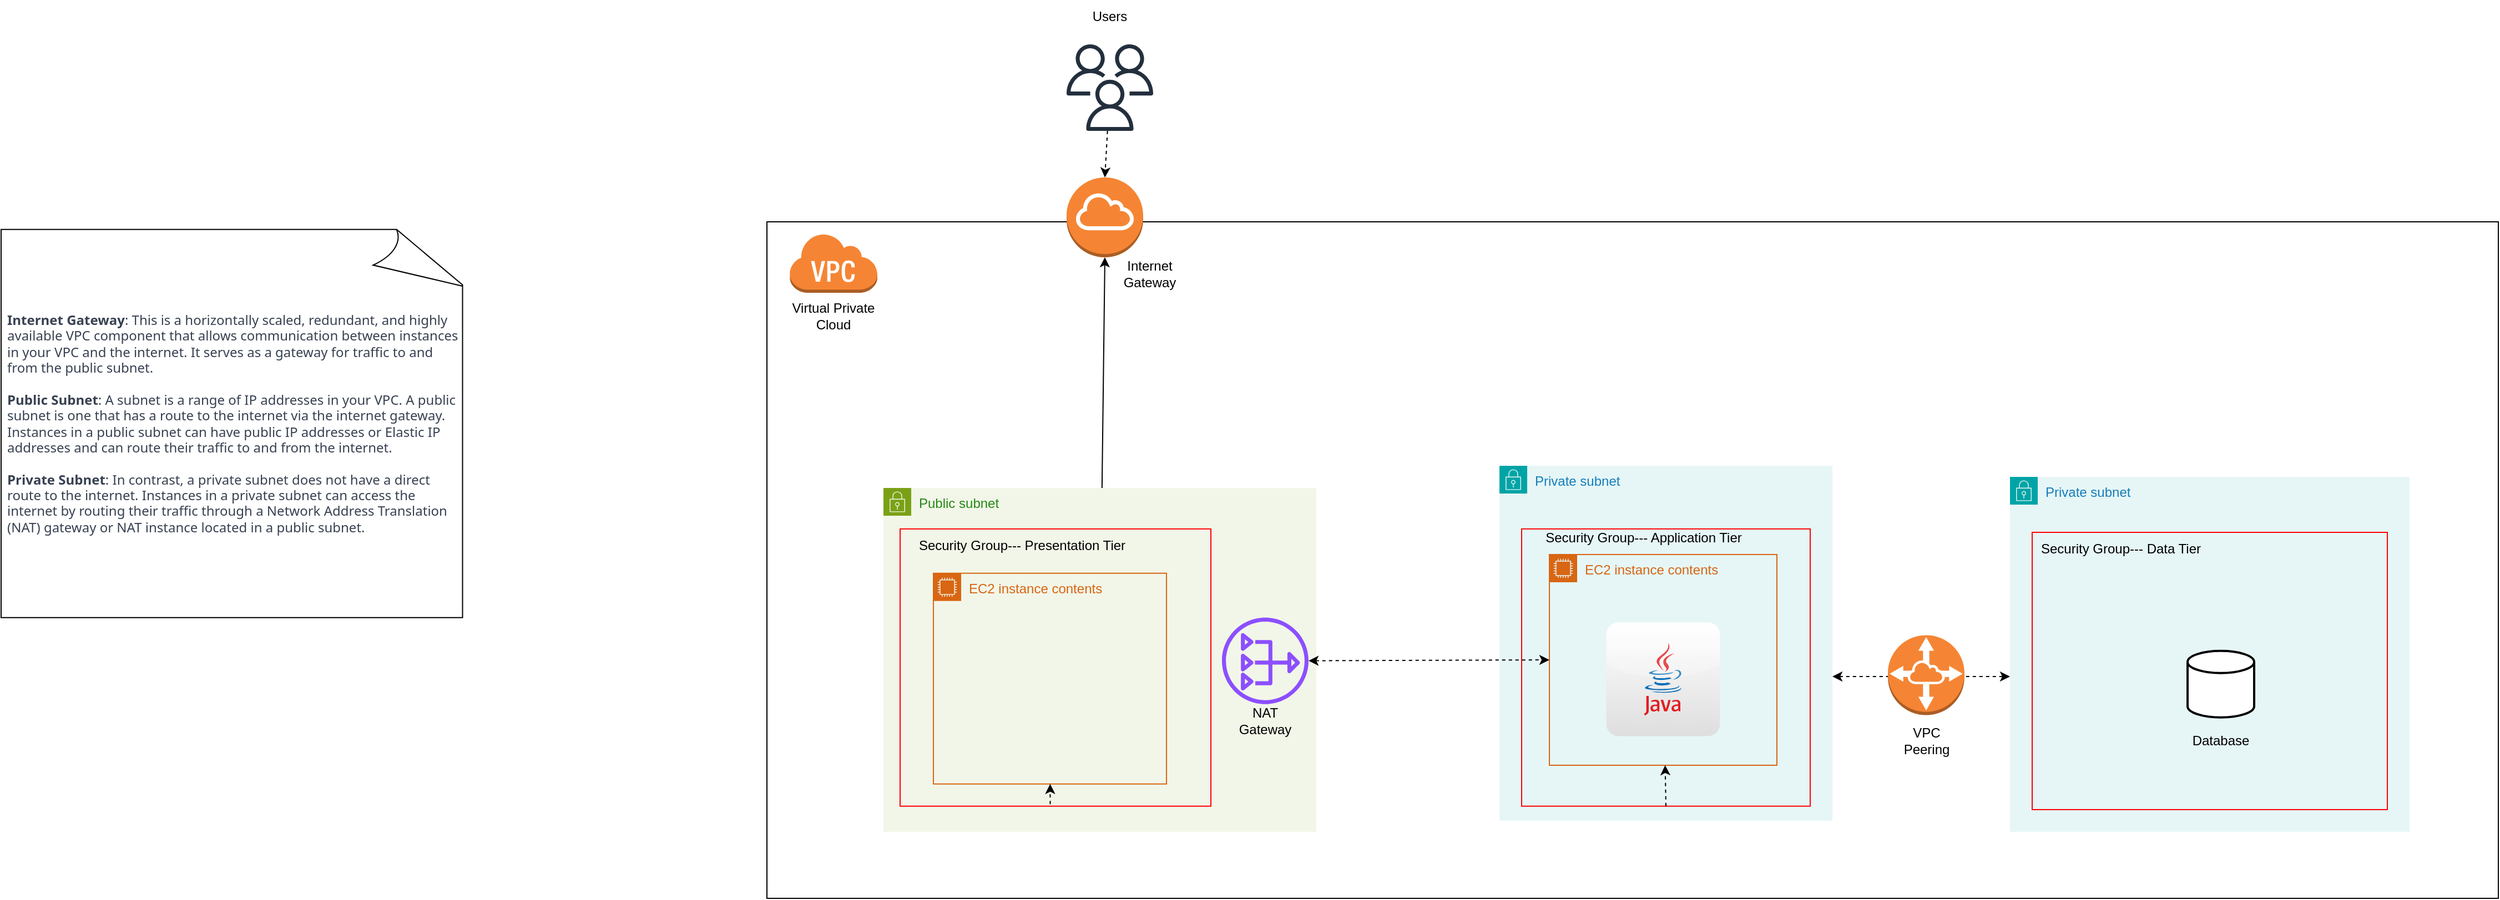 <mxfile version="22.1.18" type="github">
  <diagram name="Page-1" id="qqorXCVs3a32yeheOMzr">
    <mxGraphModel dx="1784" dy="1585" grid="1" gridSize="10" guides="1" tooltips="1" connect="1" arrows="1" fold="1" page="1" pageScale="1" pageWidth="850" pageHeight="1100" math="0" shadow="0">
      <root>
        <mxCell id="0" />
        <mxCell id="1" parent="0" />
        <mxCell id="fs41HLDZYKL0EclpAK-L-1" value="" style="rounded=0;whiteSpace=wrap;html=1;" vertex="1" parent="1">
          <mxGeometry x="-110" y="-170" width="1560" height="610" as="geometry" />
        </mxCell>
        <mxCell id="fs41HLDZYKL0EclpAK-L-6" value="" style="group" vertex="1" connectable="0" parent="1">
          <mxGeometry x="-90" y="-160" width="80.25" height="90" as="geometry" />
        </mxCell>
        <mxCell id="fs41HLDZYKL0EclpAK-L-4" value="" style="outlineConnect=0;dashed=0;verticalLabelPosition=bottom;verticalAlign=top;align=center;html=1;shape=mxgraph.aws3.virtual_private_cloud;fillColor=#F58534;gradientColor=none;" vertex="1" parent="fs41HLDZYKL0EclpAK-L-6">
          <mxGeometry width="79.5" height="54" as="geometry" />
        </mxCell>
        <mxCell id="fs41HLDZYKL0EclpAK-L-5" value="Virtual Private Cloud" style="text;html=1;strokeColor=none;fillColor=none;align=center;verticalAlign=middle;whiteSpace=wrap;rounded=0;" vertex="1" parent="fs41HLDZYKL0EclpAK-L-6">
          <mxGeometry y="60" width="80.25" height="30" as="geometry" />
        </mxCell>
        <mxCell id="fs41HLDZYKL0EclpAK-L-53" value="" style="endArrow=classic;startArrow=classic;html=1;rounded=0;dashed=1;" edge="1" parent="1">
          <mxGeometry width="50" height="50" relative="1" as="geometry">
            <mxPoint x="850" y="240" as="sourcePoint" />
            <mxPoint x="1010" y="240" as="targetPoint" />
          </mxGeometry>
        </mxCell>
        <mxCell id="fs41HLDZYKL0EclpAK-L-8" value="Public subnet" style="points=[[0,0],[0.25,0],[0.5,0],[0.75,0],[1,0],[1,0.25],[1,0.5],[1,0.75],[1,1],[0.75,1],[0.5,1],[0.25,1],[0,1],[0,0.75],[0,0.5],[0,0.25]];outlineConnect=0;gradientColor=none;html=1;whiteSpace=wrap;fontSize=12;fontStyle=0;container=0;pointerEvents=0;collapsible=0;recursiveResize=0;shape=mxgraph.aws4.group;grIcon=mxgraph.aws4.group_security_group;grStroke=0;strokeColor=#7AA116;fillColor=#F2F6E8;verticalAlign=top;align=left;spacingLeft=30;fontColor=#248814;dashed=0;" vertex="1" parent="1">
          <mxGeometry x="-5" y="70" width="390" height="310" as="geometry" />
        </mxCell>
        <mxCell id="fs41HLDZYKL0EclpAK-L-11" value="" style="rounded=0;whiteSpace=wrap;html=1;fillColor=none;container=0;strokeColor=#ff0000;" vertex="1" parent="1">
          <mxGeometry x="10" y="106.9" width="280" height="250" as="geometry" />
        </mxCell>
        <mxCell id="fs41HLDZYKL0EclpAK-L-12" value="Security Group--- Presentation Tier" style="text;html=1;strokeColor=none;fillColor=none;align=center;verticalAlign=middle;whiteSpace=wrap;rounded=0;container=0;" vertex="1" parent="1">
          <mxGeometry x="10" y="106.9" width="220" height="30" as="geometry" />
        </mxCell>
        <mxCell id="fs41HLDZYKL0EclpAK-L-17" value="" style="shape=image;html=1;verticalAlign=top;verticalLabelPosition=bottom;labelBackgroundColor=#ffffff;imageAspect=0;aspect=fixed;image=https://cdn2.iconfinder.com/data/icons/boxicons-solid-vol-2/24/bxs-file-html-128.png;container=0;" vertex="1" parent="1">
          <mxGeometry x="81" y="174.8" width="128" height="128" as="geometry" />
        </mxCell>
        <mxCell id="fs41HLDZYKL0EclpAK-L-16" value="EC2 instance contents" style="points=[[0,0],[0.25,0],[0.5,0],[0.75,0],[1,0],[1,0.25],[1,0.5],[1,0.75],[1,1],[0.75,1],[0.5,1],[0.25,1],[0,1],[0,0.75],[0,0.5],[0,0.25]];outlineConnect=0;gradientColor=none;html=1;whiteSpace=wrap;fontSize=12;fontStyle=0;container=0;pointerEvents=0;collapsible=0;recursiveResize=0;shape=mxgraph.aws4.group;grIcon=mxgraph.aws4.group_ec2_instance_contents;strokeColor=#D86613;fillColor=none;verticalAlign=top;align=left;spacingLeft=30;fontColor=#D86613;dashed=0;" vertex="1" parent="1">
          <mxGeometry x="40" y="146.9" width="210" height="190" as="geometry" />
        </mxCell>
        <mxCell id="fs41HLDZYKL0EclpAK-L-9" value="Private subnet" style="points=[[0,0],[0.25,0],[0.5,0],[0.75,0],[1,0],[1,0.25],[1,0.5],[1,0.75],[1,1],[0.75,1],[0.5,1],[0.25,1],[0,1],[0,0.75],[0,0.5],[0,0.25]];outlineConnect=0;gradientColor=none;html=1;whiteSpace=wrap;fontSize=12;fontStyle=0;container=0;pointerEvents=0;collapsible=0;recursiveResize=0;shape=mxgraph.aws4.group;grIcon=mxgraph.aws4.group_security_group;grStroke=0;strokeColor=#00A4A6;fillColor=#E6F6F7;verticalAlign=top;align=left;spacingLeft=30;fontColor=#147EBA;dashed=0;" vertex="1" parent="1">
          <mxGeometry x="550" y="50" width="300" height="320" as="geometry" />
        </mxCell>
        <mxCell id="fs41HLDZYKL0EclpAK-L-13" value="Security Group--- Application Tier" style="text;html=1;strokeColor=none;fillColor=none;align=center;verticalAlign=middle;whiteSpace=wrap;rounded=0;" vertex="1" parent="1">
          <mxGeometry x="570" y="100" width="220" height="30" as="geometry" />
        </mxCell>
        <mxCell id="fs41HLDZYKL0EclpAK-L-26" value="" style="rounded=0;whiteSpace=wrap;html=1;fillColor=none;strokeColor=#ff0000;" vertex="1" parent="1">
          <mxGeometry x="570" y="106.9" width="260" height="250" as="geometry" />
        </mxCell>
        <mxCell id="fs41HLDZYKL0EclpAK-L-23" value="EC2 instance contents" style="points=[[0,0],[0.25,0],[0.5,0],[0.75,0],[1,0],[1,0.25],[1,0.5],[1,0.75],[1,1],[0.75,1],[0.5,1],[0.25,1],[0,1],[0,0.75],[0,0.5],[0,0.25]];outlineConnect=0;gradientColor=none;html=1;whiteSpace=wrap;fontSize=12;fontStyle=0;container=1;pointerEvents=0;collapsible=0;recursiveResize=0;shape=mxgraph.aws4.group;grIcon=mxgraph.aws4.group_ec2_instance_contents;strokeColor=#D86613;fillColor=none;verticalAlign=top;align=left;spacingLeft=30;fontColor=#D86613;dashed=0;" vertex="1" parent="1">
          <mxGeometry x="595" y="130" width="205" height="190" as="geometry" />
        </mxCell>
        <mxCell id="fs41HLDZYKL0EclpAK-L-18" value="" style="dashed=0;outlineConnect=0;html=1;align=center;labelPosition=center;verticalLabelPosition=bottom;verticalAlign=top;shape=mxgraph.webicons.java;gradientColor=#DFDEDE" vertex="1" parent="fs41HLDZYKL0EclpAK-L-23">
          <mxGeometry x="51.3" y="61.3" width="102.4" height="102.4" as="geometry" />
        </mxCell>
        <mxCell id="fs41HLDZYKL0EclpAK-L-10" value="Private subnet" style="points=[[0,0],[0.25,0],[0.5,0],[0.75,0],[1,0],[1,0.25],[1,0.5],[1,0.75],[1,1],[0.75,1],[0.5,1],[0.25,1],[0,1],[0,0.75],[0,0.5],[0,0.25]];outlineConnect=0;gradientColor=none;html=1;whiteSpace=wrap;fontSize=12;fontStyle=0;container=0;pointerEvents=0;collapsible=0;recursiveResize=0;shape=mxgraph.aws4.group;grIcon=mxgraph.aws4.group_security_group;grStroke=0;strokeColor=#00A4A6;fillColor=#E6F6F7;verticalAlign=top;align=left;spacingLeft=30;fontColor=#147EBA;dashed=0;" vertex="1" parent="1">
          <mxGeometry x="1010" y="60" width="360" height="320" as="geometry" />
        </mxCell>
        <mxCell id="fs41HLDZYKL0EclpAK-L-15" value="Security Group--- Data Tier" style="text;html=1;strokeColor=none;fillColor=none;align=center;verticalAlign=middle;whiteSpace=wrap;rounded=0;" vertex="1" parent="1">
          <mxGeometry x="1000" y="110" width="220" height="30" as="geometry" />
        </mxCell>
        <mxCell id="fs41HLDZYKL0EclpAK-L-29" value="" style="rounded=0;whiteSpace=wrap;html=1;fillColor=none;strokeColor=#ff0000;" vertex="1" parent="1">
          <mxGeometry x="1030" y="110" width="320" height="250" as="geometry" />
        </mxCell>
        <mxCell id="fs41HLDZYKL0EclpAK-L-21" value="" style="group" vertex="1" connectable="0" parent="1">
          <mxGeometry x="1170" y="216.9" width="60" height="96.2" as="geometry" />
        </mxCell>
        <mxCell id="fs41HLDZYKL0EclpAK-L-19" value="" style="strokeWidth=2;html=1;shape=mxgraph.flowchart.database;whiteSpace=wrap;" vertex="1" parent="fs41HLDZYKL0EclpAK-L-21">
          <mxGeometry width="60" height="60" as="geometry" />
        </mxCell>
        <mxCell id="fs41HLDZYKL0EclpAK-L-20" value="Database" style="text;html=1;strokeColor=none;fillColor=none;align=center;verticalAlign=middle;whiteSpace=wrap;rounded=0;" vertex="1" parent="fs41HLDZYKL0EclpAK-L-21">
          <mxGeometry y="66.2" width="60" height="30" as="geometry" />
        </mxCell>
        <mxCell id="fs41HLDZYKL0EclpAK-L-55" value="" style="endArrow=classic;html=1;rounded=0;dashed=1;exitX=0.483;exitY=0.993;exitDx=0;exitDy=0;exitPerimeter=0;" edge="1" parent="1" source="fs41HLDZYKL0EclpAK-L-11" target="fs41HLDZYKL0EclpAK-L-16">
          <mxGeometry width="50" height="50" relative="1" as="geometry">
            <mxPoint x="179.5" y="350" as="sourcePoint" />
            <mxPoint x="229.5" y="300" as="targetPoint" />
          </mxGeometry>
        </mxCell>
        <mxCell id="fs41HLDZYKL0EclpAK-L-56" value="" style="endArrow=classic;html=1;rounded=0;exitX=0.5;exitY=1;exitDx=0;exitDy=0;dashed=1;" edge="1" parent="1" source="fs41HLDZYKL0EclpAK-L-26" target="fs41HLDZYKL0EclpAK-L-23">
          <mxGeometry width="50" height="50" relative="1" as="geometry">
            <mxPoint x="700" y="310" as="sourcePoint" />
            <mxPoint x="750" y="260" as="targetPoint" />
          </mxGeometry>
        </mxCell>
        <mxCell id="fs41HLDZYKL0EclpAK-L-61" value="&lt;ol style=&quot;border: 0px solid rgb(217, 217, 227); box-sizing: border-box; --tw-border-spacing-x: 0; --tw-border-spacing-y: 0; --tw-translate-x: 0; --tw-translate-y: 0; --tw-rotate: 0; --tw-skew-x: 0; --tw-skew-y: 0; --tw-scale-x: 1; --tw-scale-y: 1; --tw-pan-x: ; --tw-pan-y: ; --tw-pinch-zoom: ; --tw-scroll-snap-strictness: proximity; --tw-gradient-from-position: ; --tw-gradient-via-position: ; --tw-gradient-to-position: ; --tw-ordinal: ; --tw-slashed-zero: ; --tw-numeric-figure: ; --tw-numeric-spacing: ; --tw-numeric-fraction: ; --tw-ring-inset: ; --tw-ring-offset-width: 0px; --tw-ring-offset-color: #fff; --tw-ring-color: rgba(69,89,164,.5); --tw-ring-offset-shadow: 0 0 transparent; --tw-ring-shadow: 0 0 transparent; --tw-shadow: 0 0 transparent; --tw-shadow-colored: 0 0 transparent; --tw-blur: ; --tw-brightness: ; --tw-contrast: ; --tw-grayscale: ; --tw-hue-rotate: ; --tw-invert: ; --tw-saturate: ; --tw-sepia: ; --tw-drop-shadow: ; --tw-backdrop-blur: ; --tw-backdrop-brightness: ; --tw-backdrop-contrast: ; --tw-backdrop-grayscale: ; --tw-backdrop-hue-rotate: ; --tw-backdrop-invert: ; --tw-backdrop-opacity: ; --tw-backdrop-saturate: ; --tw-backdrop-sepia: ; list-style: none; margin: 1.25em 0px; padding: 0px; counter-reset: list-number 0; display: flex; flex-direction: column; text-align: start;&quot;&gt;&lt;li style=&quot;border: 0px solid rgb(217, 217, 227); box-sizing: border-box; --tw-border-spacing-x: 0; --tw-border-spacing-y: 0; --tw-translate-x: 0; --tw-translate-y: 0; --tw-rotate: 0; --tw-skew-x: 0; --tw-skew-y: 0; --tw-scale-x: 1; --tw-scale-y: 1; --tw-pan-x: ; --tw-pan-y: ; --tw-pinch-zoom: ; --tw-scroll-snap-strictness: proximity; --tw-gradient-from-position: ; --tw-gradient-via-position: ; --tw-gradient-to-position: ; --tw-ordinal: ; --tw-slashed-zero: ; --tw-numeric-figure: ; --tw-numeric-spacing: ; --tw-numeric-fraction: ; --tw-ring-inset: ; --tw-ring-offset-width: 0px; --tw-ring-offset-color: #fff; --tw-ring-color: rgba(69,89,164,.5); --tw-ring-offset-shadow: 0 0 transparent; --tw-ring-shadow: 0 0 transparent; --tw-shadow: 0 0 transparent; --tw-shadow-colored: 0 0 transparent; --tw-blur: ; --tw-brightness: ; --tw-contrast: ; --tw-grayscale: ; --tw-hue-rotate: ; --tw-invert: ; --tw-saturate: ; --tw-sepia: ; --tw-drop-shadow: ; --tw-backdrop-blur: ; --tw-backdrop-brightness: ; --tw-backdrop-contrast: ; --tw-backdrop-grayscale: ; --tw-backdrop-hue-rotate: ; --tw-backdrop-invert: ; --tw-backdrop-opacity: ; --tw-backdrop-saturate: ; --tw-backdrop-sepia: ; margin-bottom: 0px; margin-top: 0px; padding-left: 0.375em; counter-increment: list-number 1; display: block; min-height: 28px;&quot;&gt;&lt;p style=&quot;border: 0px solid rgb(217, 217, 227); box-sizing: border-box; --tw-border-spacing-x: 0; --tw-border-spacing-y: 0; --tw-translate-x: 0; --tw-translate-y: 0; --tw-rotate: 0; --tw-skew-x: 0; --tw-skew-y: 0; --tw-scale-x: 1; --tw-scale-y: 1; --tw-pan-x: ; --tw-pan-y: ; --tw-pinch-zoom: ; --tw-scroll-snap-strictness: proximity; --tw-gradient-from-position: ; --tw-gradient-via-position: ; --tw-gradient-to-position: ; --tw-ordinal: ; --tw-slashed-zero: ; --tw-numeric-figure: ; --tw-numeric-spacing: ; --tw-numeric-fraction: ; --tw-ring-inset: ; --tw-ring-offset-width: 0px; --tw-ring-offset-color: #fff; --tw-ring-color: rgba(69,89,164,.5); --tw-ring-offset-shadow: 0 0 transparent; --tw-ring-shadow: 0 0 transparent; --tw-shadow: 0 0 transparent; --tw-shadow-colored: 0 0 transparent; --tw-blur: ; --tw-brightness: ; --tw-contrast: ; --tw-grayscale: ; --tw-hue-rotate: ; --tw-invert: ; --tw-saturate: ; --tw-sepia: ; --tw-drop-shadow: ; --tw-backdrop-blur: ; --tw-backdrop-brightness: ; --tw-backdrop-contrast: ; --tw-backdrop-grayscale: ; --tw-backdrop-hue-rotate: ; --tw-backdrop-invert: ; --tw-backdrop-opacity: ; --tw-backdrop-saturate: ; --tw-backdrop-sepia: ; margin: 0px;&quot;&gt;&lt;font face=&quot;Söhne, ui-sans-serif, system-ui, -apple-system, Segoe UI, Roboto, Ubuntu, Cantarell, Noto Sans, sans-serif, Helvetica Neue, Arial, Apple Color Emoji, Segoe UI Emoji, Segoe UI Symbol, Noto Color Emoji&quot; color=&quot;#374151&quot;&gt;&lt;b&gt;Internet Gateway&lt;/b&gt;: This is a horizontally scaled, redundant, and highly available VPC component that allows communication between instances in your VPC and the internet. It serves as a gateway for traffic to and from the public subnet.&lt;/font&gt;&lt;/p&gt;&lt;p style=&quot;border: 0px solid rgb(217, 217, 227); box-sizing: border-box; --tw-border-spacing-x: 0; --tw-border-spacing-y: 0; --tw-translate-x: 0; --tw-translate-y: 0; --tw-rotate: 0; --tw-skew-x: 0; --tw-skew-y: 0; --tw-scale-x: 1; --tw-scale-y: 1; --tw-pan-x: ; --tw-pan-y: ; --tw-pinch-zoom: ; --tw-scroll-snap-strictness: proximity; --tw-gradient-from-position: ; --tw-gradient-via-position: ; --tw-gradient-to-position: ; --tw-ordinal: ; --tw-slashed-zero: ; --tw-numeric-figure: ; --tw-numeric-spacing: ; --tw-numeric-fraction: ; --tw-ring-inset: ; --tw-ring-offset-width: 0px; --tw-ring-offset-color: #fff; --tw-ring-color: rgba(69,89,164,.5); --tw-ring-offset-shadow: 0 0 transparent; --tw-ring-shadow: 0 0 transparent; --tw-shadow: 0 0 transparent; --tw-shadow-colored: 0 0 transparent; --tw-blur: ; --tw-brightness: ; --tw-contrast: ; --tw-grayscale: ; --tw-hue-rotate: ; --tw-invert: ; --tw-saturate: ; --tw-sepia: ; --tw-drop-shadow: ; --tw-backdrop-blur: ; --tw-backdrop-brightness: ; --tw-backdrop-contrast: ; --tw-backdrop-grayscale: ; --tw-backdrop-hue-rotate: ; --tw-backdrop-invert: ; --tw-backdrop-opacity: ; --tw-backdrop-saturate: ; --tw-backdrop-sepia: ; margin: 0px;&quot;&gt;&lt;font face=&quot;Söhne, ui-sans-serif, system-ui, -apple-system, Segoe UI, Roboto, Ubuntu, Cantarell, Noto Sans, sans-serif, Helvetica Neue, Arial, Apple Color Emoji, Segoe UI Emoji, Segoe UI Symbol, Noto Color Emoji&quot; color=&quot;#374151&quot;&gt;&lt;br&gt;&lt;/font&gt;&lt;/p&gt;&lt;p style=&quot;border: 0px solid rgb(217, 217, 227); box-sizing: border-box; --tw-border-spacing-x: 0; --tw-border-spacing-y: 0; --tw-translate-x: 0; --tw-translate-y: 0; --tw-rotate: 0; --tw-skew-x: 0; --tw-skew-y: 0; --tw-scale-x: 1; --tw-scale-y: 1; --tw-pan-x: ; --tw-pan-y: ; --tw-pinch-zoom: ; --tw-scroll-snap-strictness: proximity; --tw-gradient-from-position: ; --tw-gradient-via-position: ; --tw-gradient-to-position: ; --tw-ordinal: ; --tw-slashed-zero: ; --tw-numeric-figure: ; --tw-numeric-spacing: ; --tw-numeric-fraction: ; --tw-ring-inset: ; --tw-ring-offset-width: 0px; --tw-ring-offset-color: #fff; --tw-ring-color: rgba(69,89,164,.5); --tw-ring-offset-shadow: 0 0 transparent; --tw-ring-shadow: 0 0 transparent; --tw-shadow: 0 0 transparent; --tw-shadow-colored: 0 0 transparent; --tw-blur: ; --tw-brightness: ; --tw-contrast: ; --tw-grayscale: ; --tw-hue-rotate: ; --tw-invert: ; --tw-saturate: ; --tw-sepia: ; --tw-drop-shadow: ; --tw-backdrop-blur: ; --tw-backdrop-brightness: ; --tw-backdrop-contrast: ; --tw-backdrop-grayscale: ; --tw-backdrop-hue-rotate: ; --tw-backdrop-invert: ; --tw-backdrop-opacity: ; --tw-backdrop-saturate: ; --tw-backdrop-sepia: ; margin: 0px;&quot;&gt;&lt;font face=&quot;Söhne, ui-sans-serif, system-ui, -apple-system, Segoe UI, Roboto, Ubuntu, Cantarell, Noto Sans, sans-serif, Helvetica Neue, Arial, Apple Color Emoji, Segoe UI Emoji, Segoe UI Symbol, Noto Color Emoji&quot; color=&quot;#374151&quot;&gt;&lt;b&gt;Public Subnet&lt;/b&gt;: A subnet is a range of IP addresses in your VPC. A public subnet is one that has a route to the internet via the internet gateway. Instances in a public subnet can have public IP addresses or Elastic IP addresses and can route their traffic to and from the internet.&lt;/font&gt;&lt;/p&gt;&lt;p style=&quot;border: 0px solid rgb(217, 217, 227); box-sizing: border-box; --tw-border-spacing-x: 0; --tw-border-spacing-y: 0; --tw-translate-x: 0; --tw-translate-y: 0; --tw-rotate: 0; --tw-skew-x: 0; --tw-skew-y: 0; --tw-scale-x: 1; --tw-scale-y: 1; --tw-pan-x: ; --tw-pan-y: ; --tw-pinch-zoom: ; --tw-scroll-snap-strictness: proximity; --tw-gradient-from-position: ; --tw-gradient-via-position: ; --tw-gradient-to-position: ; --tw-ordinal: ; --tw-slashed-zero: ; --tw-numeric-figure: ; --tw-numeric-spacing: ; --tw-numeric-fraction: ; --tw-ring-inset: ; --tw-ring-offset-width: 0px; --tw-ring-offset-color: #fff; --tw-ring-color: rgba(69,89,164,.5); --tw-ring-offset-shadow: 0 0 transparent; --tw-ring-shadow: 0 0 transparent; --tw-shadow: 0 0 transparent; --tw-shadow-colored: 0 0 transparent; --tw-blur: ; --tw-brightness: ; --tw-contrast: ; --tw-grayscale: ; --tw-hue-rotate: ; --tw-invert: ; --tw-saturate: ; --tw-sepia: ; --tw-drop-shadow: ; --tw-backdrop-blur: ; --tw-backdrop-brightness: ; --tw-backdrop-contrast: ; --tw-backdrop-grayscale: ; --tw-backdrop-hue-rotate: ; --tw-backdrop-invert: ; --tw-backdrop-opacity: ; --tw-backdrop-saturate: ; --tw-backdrop-sepia: ; margin: 0px;&quot;&gt;&lt;font face=&quot;Söhne, ui-sans-serif, system-ui, -apple-system, Segoe UI, Roboto, Ubuntu, Cantarell, Noto Sans, sans-serif, Helvetica Neue, Arial, Apple Color Emoji, Segoe UI Emoji, Segoe UI Symbol, Noto Color Emoji&quot; color=&quot;#374151&quot;&gt;&lt;br&gt;&lt;/font&gt;&lt;/p&gt;&lt;p style=&quot;border: 0px solid rgb(217, 217, 227); box-sizing: border-box; --tw-border-spacing-x: 0; --tw-border-spacing-y: 0; --tw-translate-x: 0; --tw-translate-y: 0; --tw-rotate: 0; --tw-skew-x: 0; --tw-skew-y: 0; --tw-scale-x: 1; --tw-scale-y: 1; --tw-pan-x: ; --tw-pan-y: ; --tw-pinch-zoom: ; --tw-scroll-snap-strictness: proximity; --tw-gradient-from-position: ; --tw-gradient-via-position: ; --tw-gradient-to-position: ; --tw-ordinal: ; --tw-slashed-zero: ; --tw-numeric-figure: ; --tw-numeric-spacing: ; --tw-numeric-fraction: ; --tw-ring-inset: ; --tw-ring-offset-width: 0px; --tw-ring-offset-color: #fff; --tw-ring-color: rgba(69,89,164,.5); --tw-ring-offset-shadow: 0 0 transparent; --tw-ring-shadow: 0 0 transparent; --tw-shadow: 0 0 transparent; --tw-shadow-colored: 0 0 transparent; --tw-blur: ; --tw-brightness: ; --tw-contrast: ; --tw-grayscale: ; --tw-hue-rotate: ; --tw-invert: ; --tw-saturate: ; --tw-sepia: ; --tw-drop-shadow: ; --tw-backdrop-blur: ; --tw-backdrop-brightness: ; --tw-backdrop-contrast: ; --tw-backdrop-grayscale: ; --tw-backdrop-hue-rotate: ; --tw-backdrop-invert: ; --tw-backdrop-opacity: ; --tw-backdrop-saturate: ; --tw-backdrop-sepia: ; margin: 0px;&quot;&gt;&lt;font face=&quot;Söhne, ui-sans-serif, system-ui, -apple-system, Segoe UI, Roboto, Ubuntu, Cantarell, Noto Sans, sans-serif, Helvetica Neue, Arial, Apple Color Emoji, Segoe UI Emoji, Segoe UI Symbol, Noto Color Emoji&quot; color=&quot;#374151&quot;&gt;&lt;b&gt;Private Subnet&lt;/b&gt;: In contrast, a private subnet does not have a direct route to the internet. Instances in a private subnet can access the internet by routing their traffic through a Network Address Translation (NAT) gateway or NAT instance located in a public subnet.&lt;/font&gt;&lt;/p&gt;&lt;/li&gt;&lt;/ol&gt;" style="whiteSpace=wrap;html=1;shape=mxgraph.basic.document" vertex="1" parent="1">
          <mxGeometry x="-800" y="-163.1" width="420" height="350" as="geometry" />
        </mxCell>
        <mxCell id="fs41HLDZYKL0EclpAK-L-64" value="" style="endArrow=classic;html=1;rounded=0;entryX=0.5;entryY=0;entryDx=0;entryDy=0;entryPerimeter=0;dashed=1;" edge="1" parent="1" source="fs41HLDZYKL0EclpAK-L-63" target="fs41HLDZYKL0EclpAK-L-36">
          <mxGeometry width="50" height="50" relative="1" as="geometry">
            <mxPoint x="-300" y="-230" as="sourcePoint" />
            <mxPoint x="60" y="-330" as="targetPoint" />
          </mxGeometry>
        </mxCell>
        <mxCell id="fs41HLDZYKL0EclpAK-L-65" value="" style="group" vertex="1" connectable="0" parent="1">
          <mxGeometry x="160" y="-210" width="104.5" height="102" as="geometry" />
        </mxCell>
        <mxCell id="fs41HLDZYKL0EclpAK-L-36" value="" style="outlineConnect=0;dashed=0;verticalLabelPosition=bottom;verticalAlign=top;align=center;html=1;shape=mxgraph.aws3.internet_gateway;fillColor=#F58534;gradientColor=none;" vertex="1" parent="fs41HLDZYKL0EclpAK-L-65">
          <mxGeometry width="69" height="72" as="geometry" />
        </mxCell>
        <mxCell id="fs41HLDZYKL0EclpAK-L-37" value="Internet Gateway" style="text;html=1;strokeColor=none;fillColor=none;align=center;verticalAlign=middle;whiteSpace=wrap;rounded=0;" vertex="1" parent="fs41HLDZYKL0EclpAK-L-65">
          <mxGeometry x="44.5" y="72" width="60" height="30" as="geometry" />
        </mxCell>
        <mxCell id="fs41HLDZYKL0EclpAK-L-67" value="" style="group" vertex="1" connectable="0" parent="1">
          <mxGeometry x="160" y="-370" width="78" height="118" as="geometry" />
        </mxCell>
        <mxCell id="fs41HLDZYKL0EclpAK-L-63" value="" style="sketch=0;outlineConnect=0;fontColor=#232F3E;gradientColor=none;fillColor=#232F3D;strokeColor=none;dashed=0;verticalLabelPosition=bottom;verticalAlign=top;align=center;html=1;fontSize=12;fontStyle=0;aspect=fixed;pointerEvents=1;shape=mxgraph.aws4.users;" vertex="1" parent="fs41HLDZYKL0EclpAK-L-67">
          <mxGeometry y="40" width="78" height="78" as="geometry" />
        </mxCell>
        <mxCell id="fs41HLDZYKL0EclpAK-L-66" value="Users" style="text;html=1;strokeColor=none;fillColor=none;align=center;verticalAlign=middle;whiteSpace=wrap;rounded=0;" vertex="1" parent="fs41HLDZYKL0EclpAK-L-67">
          <mxGeometry x="9" width="60" height="30" as="geometry" />
        </mxCell>
        <mxCell id="fs41HLDZYKL0EclpAK-L-52" value="" style="endArrow=classic;startArrow=classic;html=1;rounded=0;dashed=1;entryX=0;entryY=0.5;entryDx=0;entryDy=0;" edge="1" parent="1" source="fs41HLDZYKL0EclpAK-L-70" target="fs41HLDZYKL0EclpAK-L-23">
          <mxGeometry width="50" height="50" relative="1" as="geometry">
            <mxPoint x="418" y="225.695" as="sourcePoint" />
            <mxPoint x="550" y="225" as="targetPoint" />
          </mxGeometry>
        </mxCell>
        <mxCell id="fs41HLDZYKL0EclpAK-L-74" value="" style="group" vertex="1" connectable="0" parent="1">
          <mxGeometry x="900" y="202.8" width="69" height="110.3" as="geometry" />
        </mxCell>
        <mxCell id="fs41HLDZYKL0EclpAK-L-72" value="" style="outlineConnect=0;dashed=0;verticalLabelPosition=bottom;verticalAlign=top;align=center;html=1;shape=mxgraph.aws3.vpc_peering;fillColor=#F58534;gradientColor=none;" vertex="1" parent="fs41HLDZYKL0EclpAK-L-74">
          <mxGeometry width="69" height="72" as="geometry" />
        </mxCell>
        <mxCell id="fs41HLDZYKL0EclpAK-L-73" value="VPC Peering" style="text;html=1;strokeColor=none;fillColor=none;align=center;verticalAlign=middle;whiteSpace=wrap;rounded=0;" vertex="1" parent="fs41HLDZYKL0EclpAK-L-74">
          <mxGeometry x="4.5" y="80.3" width="60" height="30" as="geometry" />
        </mxCell>
        <mxCell id="fs41HLDZYKL0EclpAK-L-76" value="" style="group" vertex="1" connectable="0" parent="1">
          <mxGeometry x="300" y="186.9" width="78" height="108.0" as="geometry" />
        </mxCell>
        <mxCell id="fs41HLDZYKL0EclpAK-L-70" value="" style="sketch=0;outlineConnect=0;fontColor=#232F3E;gradientColor=none;fillColor=#8C4FFF;strokeColor=none;dashed=0;verticalLabelPosition=bottom;verticalAlign=top;align=center;html=1;fontSize=12;fontStyle=0;aspect=fixed;pointerEvents=1;shape=mxgraph.aws4.nat_gateway;" vertex="1" parent="fs41HLDZYKL0EclpAK-L-76">
          <mxGeometry width="78" height="78" as="geometry" />
        </mxCell>
        <mxCell id="fs41HLDZYKL0EclpAK-L-75" value="NAT Gateway" style="text;html=1;strokeColor=none;fillColor=none;align=center;verticalAlign=middle;whiteSpace=wrap;rounded=0;" vertex="1" parent="fs41HLDZYKL0EclpAK-L-76">
          <mxGeometry x="9" y="78.0" width="60" height="30" as="geometry" />
        </mxCell>
        <mxCell id="fs41HLDZYKL0EclpAK-L-78" value="" style="endArrow=classic;html=1;rounded=0;entryX=0.5;entryY=1;entryDx=0;entryDy=0;entryPerimeter=0;" edge="1" parent="1" source="fs41HLDZYKL0EclpAK-L-8" target="fs41HLDZYKL0EclpAK-L-36">
          <mxGeometry width="50" height="50" relative="1" as="geometry">
            <mxPoint x="470" as="sourcePoint" />
            <mxPoint x="520" y="-50" as="targetPoint" />
          </mxGeometry>
        </mxCell>
      </root>
    </mxGraphModel>
  </diagram>
</mxfile>
